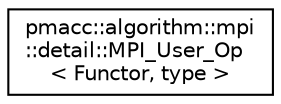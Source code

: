 digraph "Graphical Class Hierarchy"
{
 // LATEX_PDF_SIZE
  edge [fontname="Helvetica",fontsize="10",labelfontname="Helvetica",labelfontsize="10"];
  node [fontname="Helvetica",fontsize="10",shape=record];
  rankdir="LR";
  Node0 [label="pmacc::algorithm::mpi\l::detail::MPI_User_Op\l\< Functor, type \>",height=0.2,width=0.4,color="black", fillcolor="white", style="filled",URL="$structpmacc_1_1algorithm_1_1mpi_1_1detail_1_1_m_p_i___user___op.html",tooltip=" "];
}
